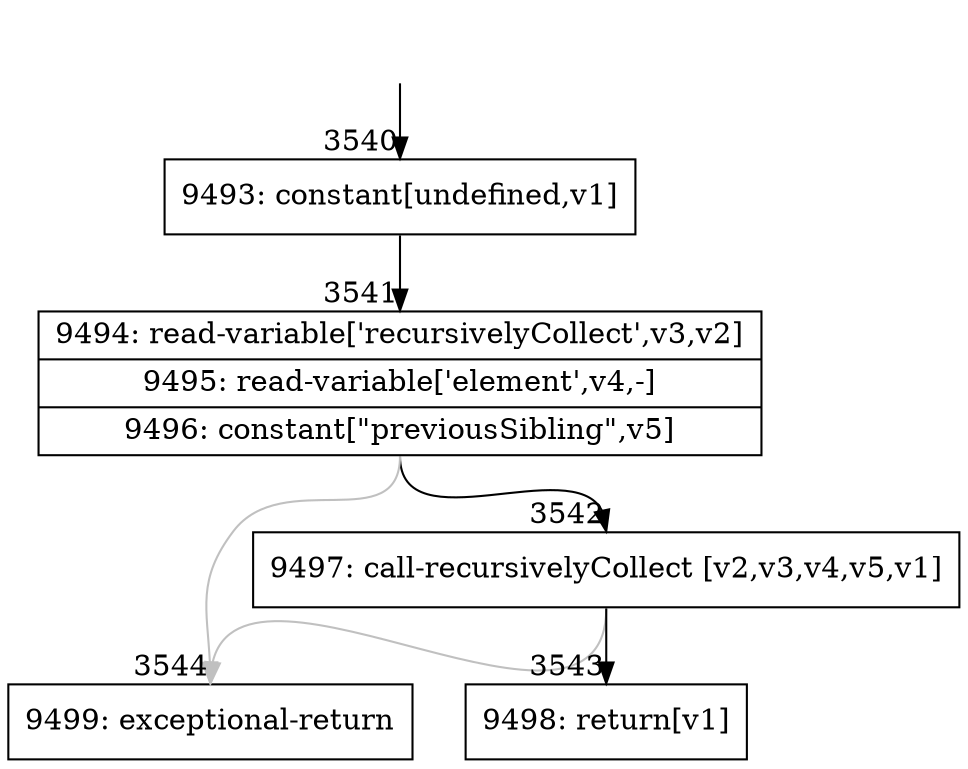 digraph {
rankdir="TD"
BB_entry300[shape=none,label=""];
BB_entry300 -> BB3540 [tailport=s, headport=n, headlabel="    3540"]
BB3540 [shape=record label="{9493: constant[undefined,v1]}" ] 
BB3540 -> BB3541 [tailport=s, headport=n, headlabel="      3541"]
BB3541 [shape=record label="{9494: read-variable['recursivelyCollect',v3,v2]|9495: read-variable['element',v4,-]|9496: constant[\"previousSibling\",v5]}" ] 
BB3541 -> BB3542 [tailport=s, headport=n, headlabel="      3542"]
BB3541 -> BB3544 [tailport=s, headport=n, color=gray, headlabel="      3544"]
BB3542 [shape=record label="{9497: call-recursivelyCollect [v2,v3,v4,v5,v1]}" ] 
BB3542 -> BB3543 [tailport=s, headport=n, headlabel="      3543"]
BB3542 -> BB3544 [tailport=s, headport=n, color=gray]
BB3543 [shape=record label="{9498: return[v1]}" ] 
BB3544 [shape=record label="{9499: exceptional-return}" ] 
//#$~ 2599
}
